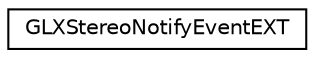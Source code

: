 digraph "Graphical Class Hierarchy"
{
  edge [fontname="Helvetica",fontsize="10",labelfontname="Helvetica",labelfontsize="10"];
  node [fontname="Helvetica",fontsize="10",shape=record];
  rankdir="LR";
  Node0 [label="GLXStereoNotifyEventEXT",height=0.2,width=0.4,color="black", fillcolor="white", style="filled",URL="$struct_g_l_x_stereo_notify_event_e_x_t.html"];
}
